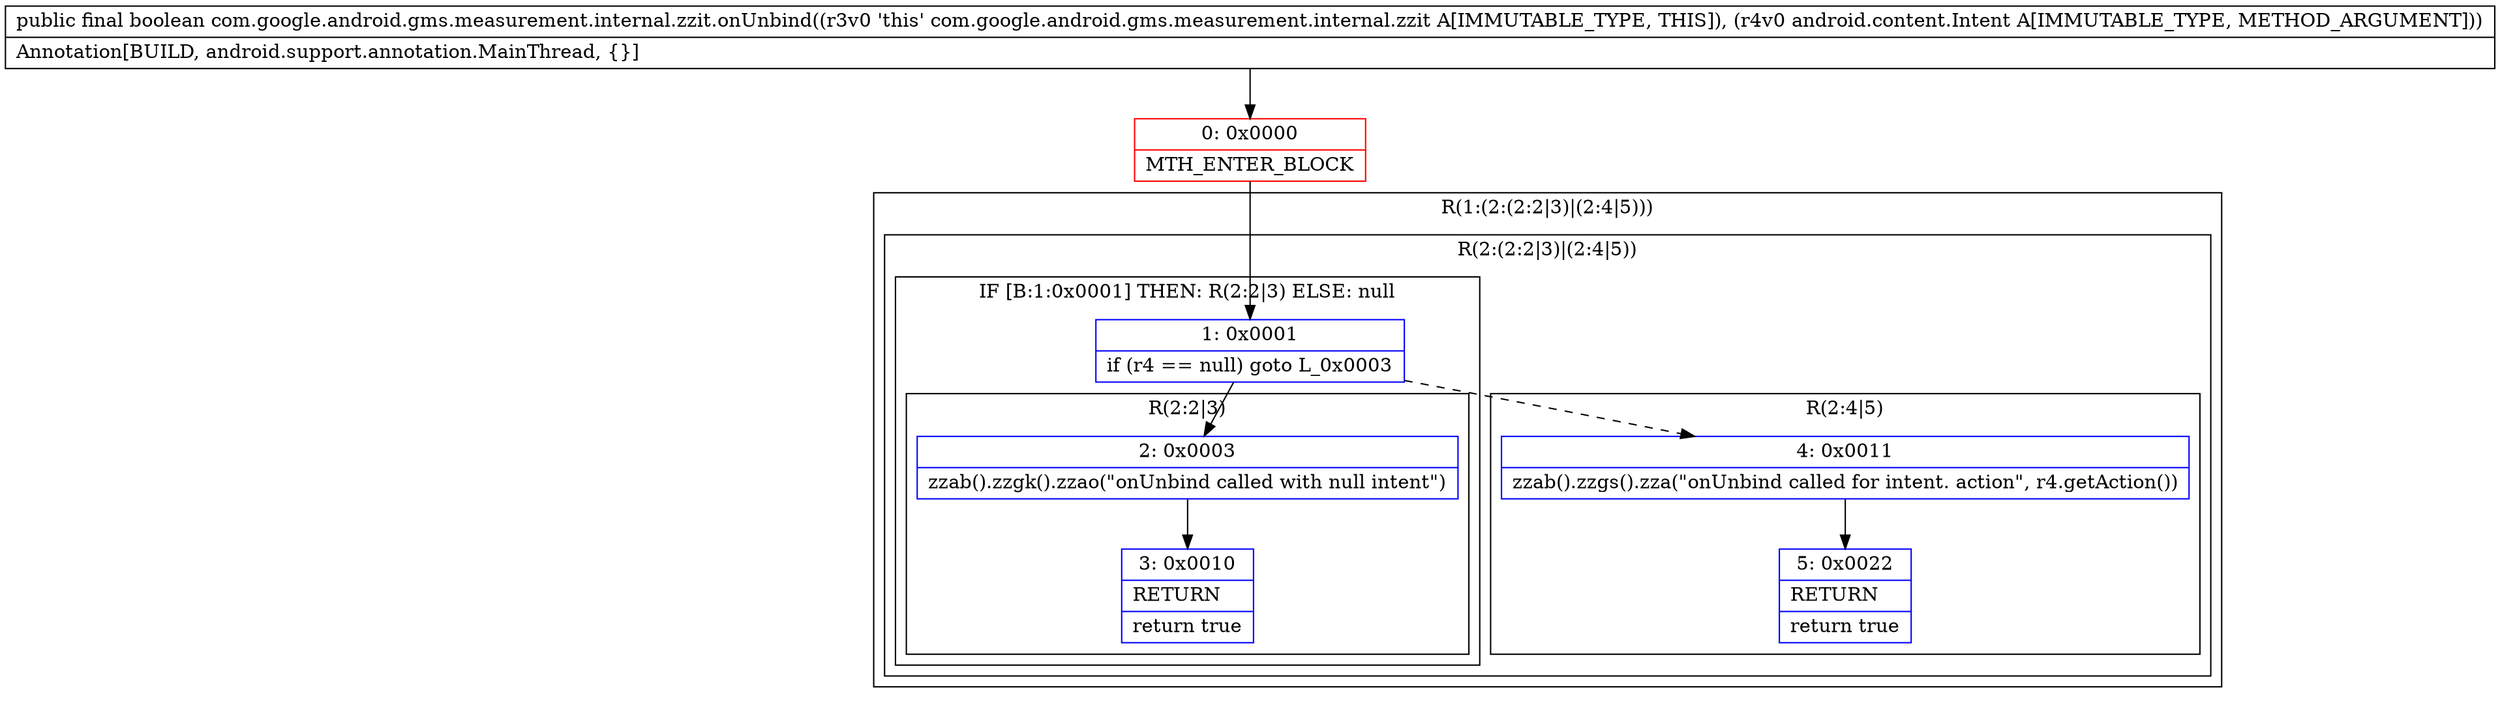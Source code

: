 digraph "CFG forcom.google.android.gms.measurement.internal.zzit.onUnbind(Landroid\/content\/Intent;)Z" {
subgraph cluster_Region_1928577517 {
label = "R(1:(2:(2:2|3)|(2:4|5)))";
node [shape=record,color=blue];
subgraph cluster_Region_1092074696 {
label = "R(2:(2:2|3)|(2:4|5))";
node [shape=record,color=blue];
subgraph cluster_IfRegion_1762337836 {
label = "IF [B:1:0x0001] THEN: R(2:2|3) ELSE: null";
node [shape=record,color=blue];
Node_1 [shape=record,label="{1\:\ 0x0001|if (r4 == null) goto L_0x0003\l}"];
subgraph cluster_Region_1077639628 {
label = "R(2:2|3)";
node [shape=record,color=blue];
Node_2 [shape=record,label="{2\:\ 0x0003|zzab().zzgk().zzao(\"onUnbind called with null intent\")\l}"];
Node_3 [shape=record,label="{3\:\ 0x0010|RETURN\l|return true\l}"];
}
}
subgraph cluster_Region_741029007 {
label = "R(2:4|5)";
node [shape=record,color=blue];
Node_4 [shape=record,label="{4\:\ 0x0011|zzab().zzgs().zza(\"onUnbind called for intent. action\", r4.getAction())\l}"];
Node_5 [shape=record,label="{5\:\ 0x0022|RETURN\l|return true\l}"];
}
}
}
Node_0 [shape=record,color=red,label="{0\:\ 0x0000|MTH_ENTER_BLOCK\l}"];
MethodNode[shape=record,label="{public final boolean com.google.android.gms.measurement.internal.zzit.onUnbind((r3v0 'this' com.google.android.gms.measurement.internal.zzit A[IMMUTABLE_TYPE, THIS]), (r4v0 android.content.Intent A[IMMUTABLE_TYPE, METHOD_ARGUMENT]))  | Annotation[BUILD, android.support.annotation.MainThread, \{\}]\l}"];
MethodNode -> Node_0;
Node_1 -> Node_2;
Node_1 -> Node_4[style=dashed];
Node_2 -> Node_3;
Node_4 -> Node_5;
Node_0 -> Node_1;
}

